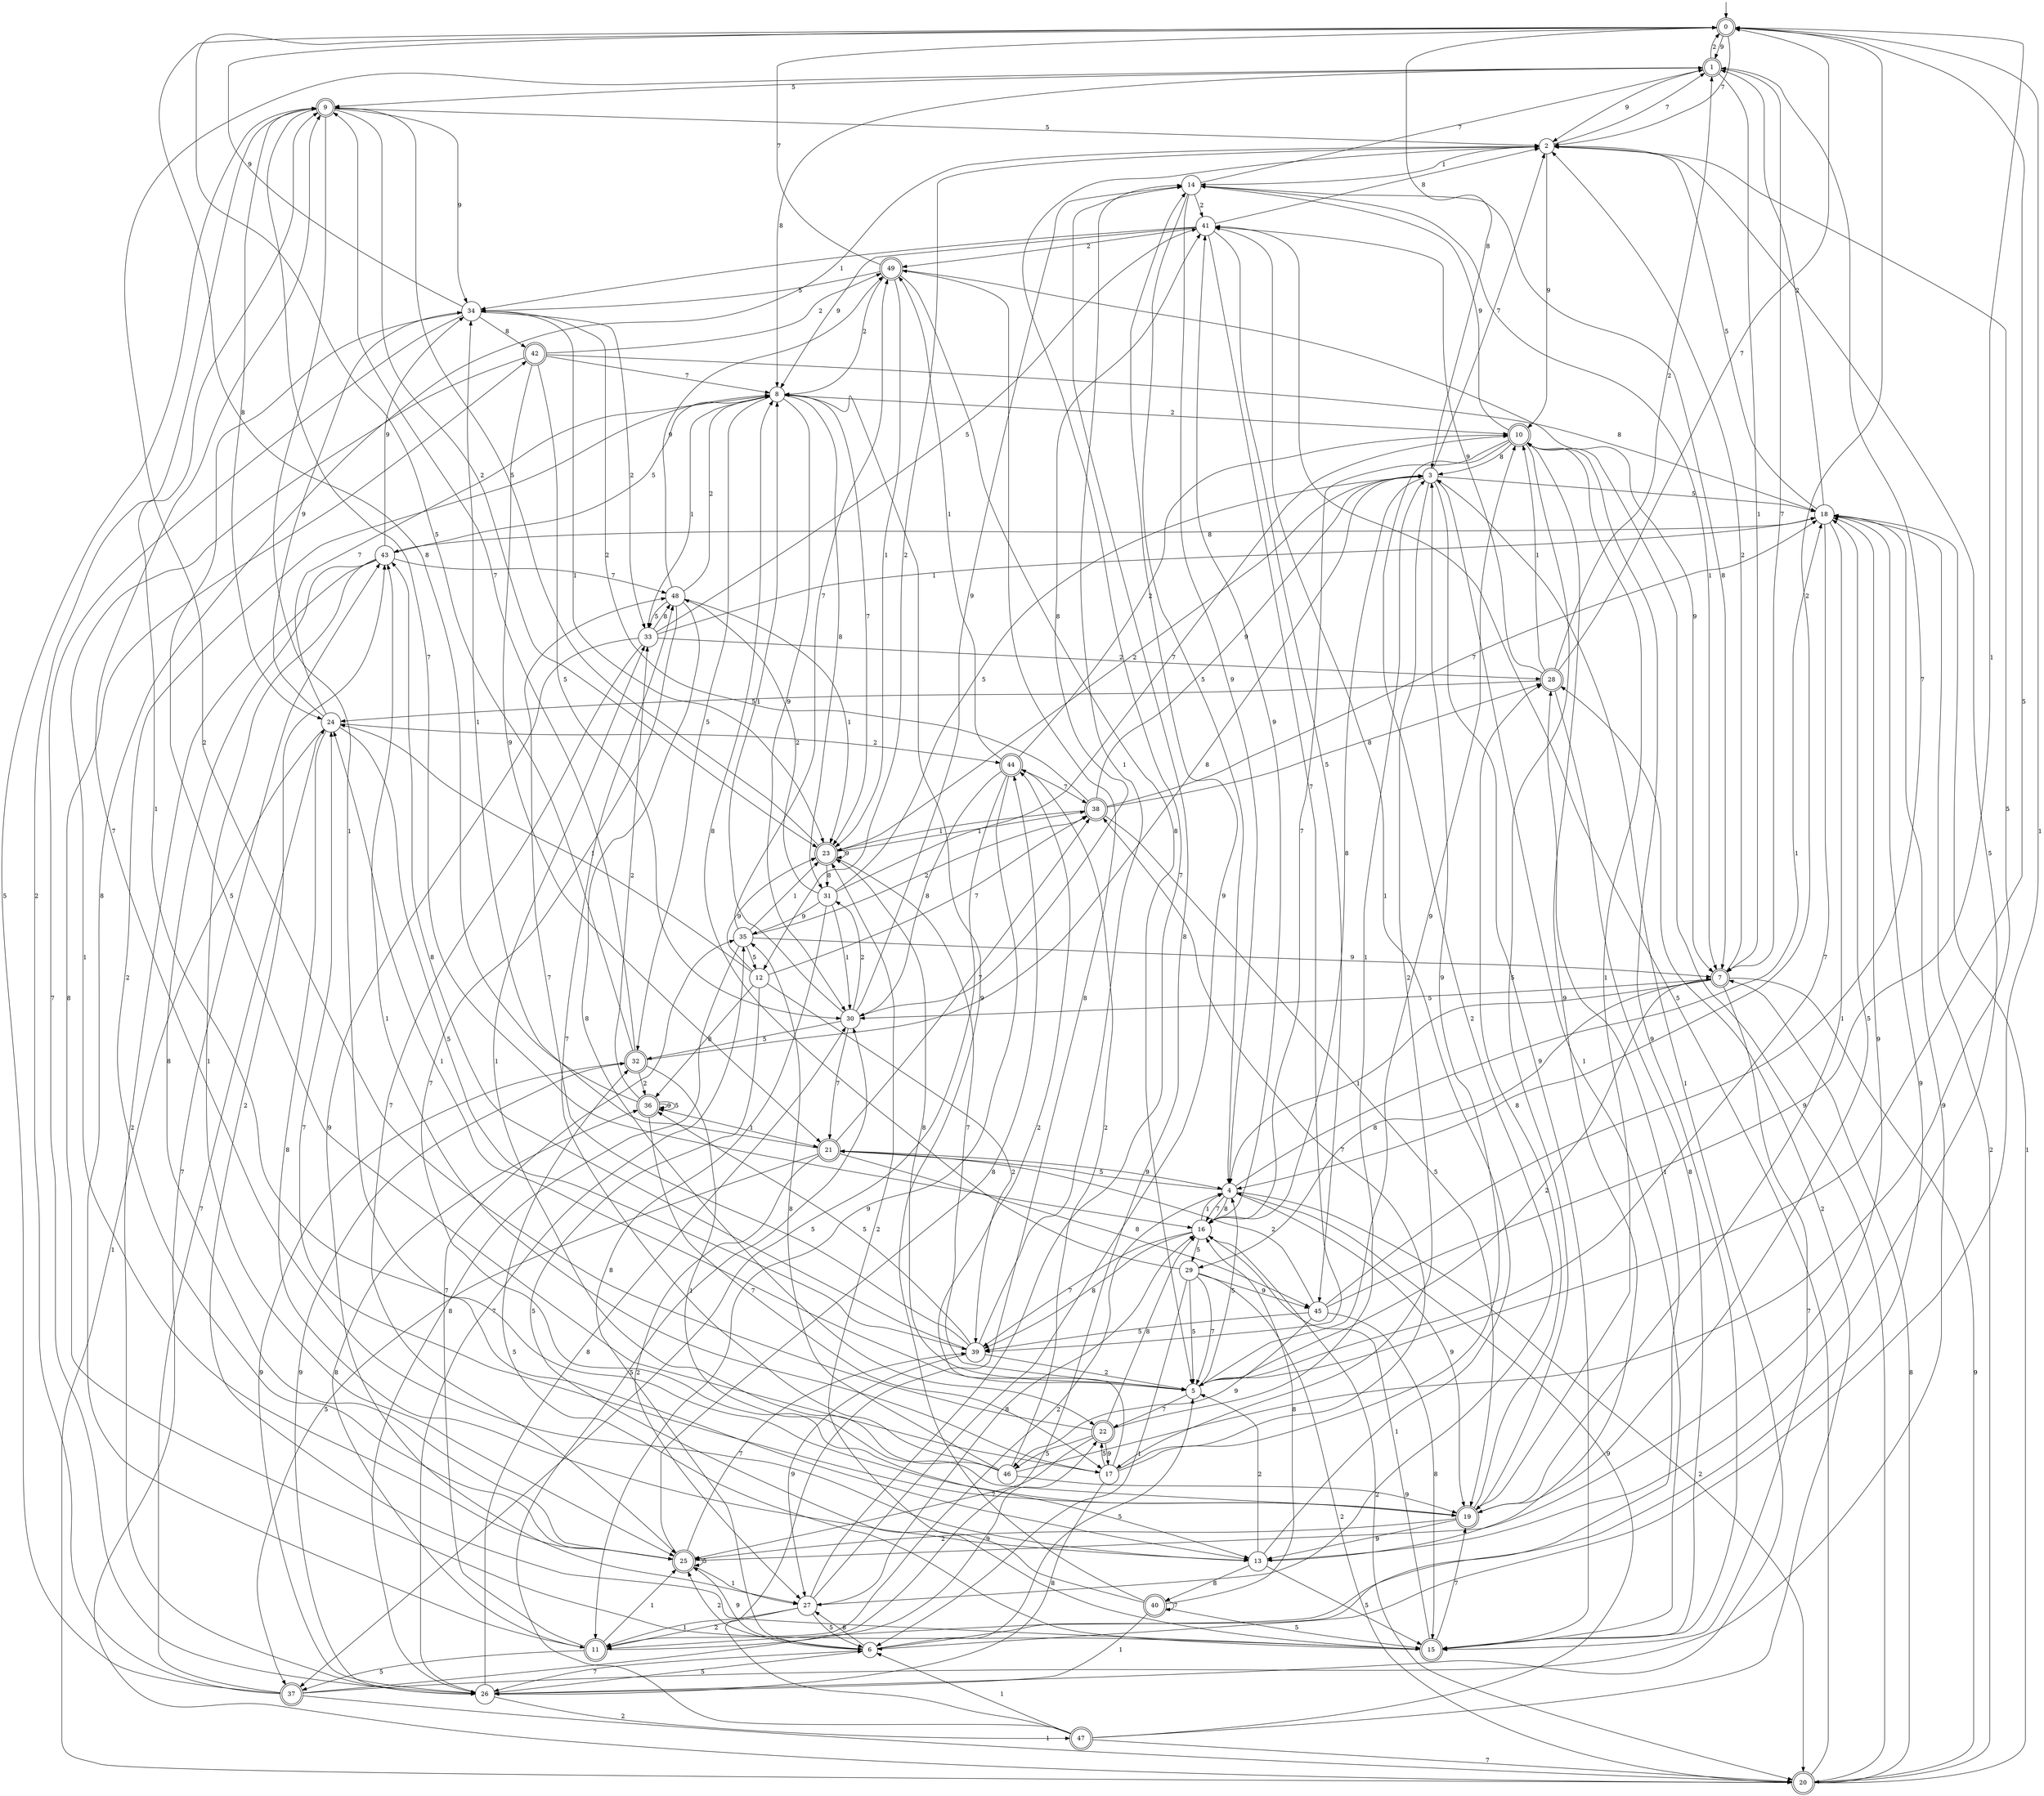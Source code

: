digraph g {

	s0 [shape="doublecircle" label="0"];
	s1 [shape="doublecircle" label="1"];
	s2 [shape="circle" label="2"];
	s3 [shape="circle" label="3"];
	s4 [shape="circle" label="4"];
	s5 [shape="circle" label="5"];
	s6 [shape="circle" label="6"];
	s7 [shape="doublecircle" label="7"];
	s8 [shape="circle" label="8"];
	s9 [shape="doublecircle" label="9"];
	s10 [shape="doublecircle" label="10"];
	s11 [shape="doublecircle" label="11"];
	s12 [shape="circle" label="12"];
	s13 [shape="circle" label="13"];
	s14 [shape="circle" label="14"];
	s15 [shape="doublecircle" label="15"];
	s16 [shape="circle" label="16"];
	s17 [shape="circle" label="17"];
	s18 [shape="circle" label="18"];
	s19 [shape="doublecircle" label="19"];
	s20 [shape="doublecircle" label="20"];
	s21 [shape="doublecircle" label="21"];
	s22 [shape="doublecircle" label="22"];
	s23 [shape="doublecircle" label="23"];
	s24 [shape="circle" label="24"];
	s25 [shape="doublecircle" label="25"];
	s26 [shape="circle" label="26"];
	s27 [shape="circle" label="27"];
	s28 [shape="doublecircle" label="28"];
	s29 [shape="circle" label="29"];
	s30 [shape="circle" label="30"];
	s31 [shape="circle" label="31"];
	s32 [shape="doublecircle" label="32"];
	s33 [shape="circle" label="33"];
	s34 [shape="circle" label="34"];
	s35 [shape="circle" label="35"];
	s36 [shape="doublecircle" label="36"];
	s37 [shape="doublecircle" label="37"];
	s38 [shape="doublecircle" label="38"];
	s39 [shape="circle" label="39"];
	s40 [shape="doublecircle" label="40"];
	s41 [shape="circle" label="41"];
	s42 [shape="doublecircle" label="42"];
	s43 [shape="circle" label="43"];
	s44 [shape="doublecircle" label="44"];
	s45 [shape="circle" label="45"];
	s46 [shape="circle" label="46"];
	s47 [shape="doublecircle" label="47"];
	s48 [shape="circle" label="48"];
	s49 [shape="doublecircle" label="49"];
	s0 -> s1 [label="9"];
	s0 -> s2 [label="7"];
	s0 -> s3 [label="8"];
	s0 -> s4 [label="2"];
	s0 -> s5 [label="5"];
	s0 -> s6 [label="1"];
	s1 -> s2 [label="9"];
	s1 -> s7 [label="7"];
	s1 -> s8 [label="8"];
	s1 -> s0 [label="2"];
	s1 -> s9 [label="5"];
	s1 -> s7 [label="1"];
	s2 -> s10 [label="9"];
	s2 -> s1 [label="7"];
	s2 -> s11 [label="8"];
	s2 -> s12 [label="2"];
	s2 -> s13 [label="5"];
	s2 -> s14 [label="1"];
	s3 -> s15 [label="9"];
	s3 -> s2 [label="7"];
	s3 -> s16 [label="8"];
	s3 -> s17 [label="2"];
	s3 -> s18 [label="5"];
	s3 -> s15 [label="1"];
	s4 -> s19 [label="9"];
	s4 -> s16 [label="7"];
	s4 -> s16 [label="8"];
	s4 -> s20 [label="2"];
	s4 -> s21 [label="5"];
	s4 -> s18 [label="1"];
	s5 -> s10 [label="9"];
	s5 -> s22 [label="7"];
	s5 -> s23 [label="8"];
	s5 -> s7 [label="2"];
	s5 -> s4 [label="5"];
	s5 -> s24 [label="1"];
	s6 -> s25 [label="9"];
	s6 -> s26 [label="7"];
	s6 -> s27 [label="8"];
	s6 -> s25 [label="2"];
	s6 -> s5 [label="5"];
	s6 -> s28 [label="1"];
	s7 -> s20 [label="9"];
	s7 -> s15 [label="7"];
	s7 -> s29 [label="8"];
	s7 -> s2 [label="2"];
	s7 -> s30 [label="5"];
	s7 -> s4 [label="1"];
	s8 -> s30 [label="9"];
	s8 -> s23 [label="7"];
	s8 -> s31 [label="8"];
	s8 -> s10 [label="2"];
	s8 -> s32 [label="5"];
	s8 -> s33 [label="1"];
	s9 -> s34 [label="9"];
	s9 -> s16 [label="7"];
	s9 -> s24 [label="8"];
	s9 -> s23 [label="2"];
	s9 -> s2 [label="5"];
	s9 -> s13 [label="1"];
	s10 -> s14 [label="9"];
	s10 -> s16 [label="7"];
	s10 -> s3 [label="8"];
	s10 -> s27 [label="2"];
	s10 -> s19 [label="5"];
	s10 -> s19 [label="1"];
	s11 -> s22 [label="9"];
	s11 -> s35 [label="7"];
	s11 -> s36 [label="8"];
	s11 -> s4 [label="2"];
	s11 -> s37 [label="5"];
	s11 -> s25 [label="1"];
	s12 -> s23 [label="9"];
	s12 -> s38 [label="7"];
	s12 -> s36 [label="8"];
	s12 -> s39 [label="2"];
	s12 -> s15 [label="5"];
	s12 -> s24 [label="1"];
	s13 -> s10 [label="9"];
	s13 -> s9 [label="7"];
	s13 -> s40 [label="8"];
	s13 -> s5 [label="2"];
	s13 -> s15 [label="5"];
	s13 -> s41 [label="1"];
	s14 -> s4 [label="9"];
	s14 -> s1 [label="7"];
	s14 -> s7 [label="8"];
	s14 -> s41 [label="2"];
	s14 -> s4 [label="5"];
	s14 -> s7 [label="1"];
	s15 -> s10 [label="9"];
	s15 -> s19 [label="7"];
	s15 -> s42 [label="8"];
	s15 -> s43 [label="2"];
	s15 -> s32 [label="5"];
	s15 -> s16 [label="1"];
	s16 -> s41 [label="9"];
	s16 -> s39 [label="7"];
	s16 -> s39 [label="8"];
	s16 -> s20 [label="2"];
	s16 -> s29 [label="5"];
	s16 -> s4 [label="1"];
	s17 -> s3 [label="9"];
	s17 -> s38 [label="7"];
	s17 -> s26 [label="8"];
	s17 -> s44 [label="2"];
	s17 -> s22 [label="5"];
	s17 -> s43 [label="1"];
	s18 -> s11 [label="9"];
	s18 -> s5 [label="7"];
	s18 -> s43 [label="8"];
	s18 -> s1 [label="2"];
	s18 -> s2 [label="5"];
	s18 -> s19 [label="1"];
	s19 -> s13 [label="9"];
	s19 -> s24 [label="7"];
	s19 -> s28 [label="8"];
	s19 -> s25 [label="2"];
	s19 -> s18 [label="5"];
	s19 -> s9 [label="1"];
	s20 -> s10 [label="9"];
	s20 -> s43 [label="7"];
	s20 -> s7 [label="8"];
	s20 -> s18 [label="2"];
	s20 -> s41 [label="5"];
	s20 -> s18 [label="1"];
	s21 -> s4 [label="9"];
	s21 -> s38 [label="7"];
	s21 -> s45 [label="8"];
	s21 -> s27 [label="2"];
	s21 -> s37 [label="5"];
	s21 -> s34 [label="1"];
	s22 -> s17 [label="9"];
	s22 -> s25 [label="7"];
	s22 -> s16 [label="8"];
	s22 -> s1 [label="2"];
	s22 -> s46 [label="5"];
	s22 -> s3 [label="1"];
	s23 -> s23 [label="9"];
	s23 -> s5 [label="7"];
	s23 -> s31 [label="8"];
	s23 -> s3 [label="2"];
	s23 -> s9 [label="5"];
	s23 -> s38 [label="1"];
	s24 -> s34 [label="9"];
	s24 -> s8 [label="7"];
	s24 -> s13 [label="8"];
	s24 -> s44 [label="2"];
	s24 -> s39 [label="5"];
	s24 -> s20 [label="1"];
	s25 -> s18 [label="9"];
	s25 -> s39 [label="7"];
	s25 -> s44 [label="8"];
	s25 -> s8 [label="2"];
	s25 -> s25 [label="5"];
	s25 -> s27 [label="1"];
	s26 -> s32 [label="9"];
	s26 -> s35 [label="7"];
	s26 -> s30 [label="8"];
	s26 -> s47 [label="2"];
	s26 -> s6 [label="5"];
	s26 -> s3 [label="1"];
	s27 -> s14 [label="9"];
	s27 -> s2 [label="7"];
	s27 -> s16 [label="8"];
	s27 -> s11 [label="2"];
	s27 -> s6 [label="5"];
	s27 -> s11 [label="1"];
	s28 -> s41 [label="9"];
	s28 -> s0 [label="7"];
	s28 -> s15 [label="8"];
	s28 -> s1 [label="2"];
	s28 -> s24 [label="5"];
	s28 -> s10 [label="1"];
	s29 -> s45 [label="9"];
	s29 -> s5 [label="7"];
	s29 -> s8 [label="8"];
	s29 -> s20 [label="2"];
	s29 -> s5 [label="5"];
	s29 -> s6 [label="1"];
	s30 -> s14 [label="9"];
	s30 -> s21 [label="7"];
	s30 -> s41 [label="8"];
	s30 -> s31 [label="2"];
	s30 -> s32 [label="5"];
	s30 -> s8 [label="1"];
	s31 -> s35 [label="9"];
	s31 -> s10 [label="7"];
	s31 -> s6 [label="8"];
	s31 -> s48 [label="2"];
	s31 -> s3 [label="5"];
	s31 -> s30 [label="1"];
	s32 -> s26 [label="9"];
	s32 -> s9 [label="7"];
	s32 -> s3 [label="8"];
	s32 -> s36 [label="2"];
	s32 -> s0 [label="5"];
	s32 -> s19 [label="1"];
	s33 -> s27 [label="9"];
	s33 -> s25 [label="7"];
	s33 -> s48 [label="8"];
	s33 -> s28 [label="2"];
	s33 -> s41 [label="5"];
	s33 -> s18 [label="1"];
	s34 -> s0 [label="9"];
	s34 -> s26 [label="7"];
	s34 -> s42 [label="8"];
	s34 -> s33 [label="2"];
	s34 -> s17 [label="5"];
	s34 -> s23 [label="1"];
	s35 -> s7 [label="9"];
	s35 -> s49 [label="7"];
	s35 -> s26 [label="8"];
	s35 -> s38 [label="2"];
	s35 -> s12 [label="5"];
	s35 -> s23 [label="1"];
	s36 -> s36 [label="9"];
	s36 -> s17 [label="7"];
	s36 -> s0 [label="8"];
	s36 -> s33 [label="2"];
	s36 -> s36 [label="5"];
	s36 -> s21 [label="1"];
	s37 -> s18 [label="9"];
	s37 -> s24 [label="7"];
	s37 -> s14 [label="8"];
	s37 -> s9 [label="2"];
	s37 -> s9 [label="5"];
	s37 -> s20 [label="1"];
	s38 -> s3 [label="9"];
	s38 -> s18 [label="7"];
	s38 -> s28 [label="8"];
	s38 -> s34 [label="2"];
	s38 -> s19 [label="5"];
	s38 -> s23 [label="1"];
	s39 -> s27 [label="9"];
	s39 -> s48 [label="7"];
	s39 -> s43 [label="8"];
	s39 -> s5 [label="2"];
	s39 -> s36 [label="5"];
	s39 -> s14 [label="1"];
	s40 -> s8 [label="9"];
	s40 -> s40 [label="7"];
	s40 -> s16 [label="8"];
	s40 -> s23 [label="2"];
	s40 -> s15 [label="5"];
	s40 -> s26 [label="1"];
	s41 -> s8 [label="9"];
	s41 -> s39 [label="7"];
	s41 -> s2 [label="8"];
	s41 -> s49 [label="2"];
	s41 -> s45 [label="5"];
	s41 -> s34 [label="1"];
	s42 -> s21 [label="9"];
	s42 -> s8 [label="7"];
	s42 -> s18 [label="8"];
	s42 -> s49 [label="2"];
	s42 -> s30 [label="5"];
	s42 -> s25 [label="1"];
	s43 -> s34 [label="9"];
	s43 -> s48 [label="7"];
	s43 -> s25 [label="8"];
	s43 -> s26 [label="2"];
	s43 -> s8 [label="5"];
	s43 -> s25 [label="1"];
	s44 -> s11 [label="9"];
	s44 -> s38 [label="7"];
	s44 -> s30 [label="8"];
	s44 -> s10 [label="2"];
	s44 -> s37 [label="5"];
	s44 -> s49 [label="1"];
	s45 -> s46 [label="9"];
	s45 -> s1 [label="7"];
	s45 -> s15 [label="8"];
	s45 -> s21 [label="2"];
	s45 -> s39 [label="5"];
	s45 -> s0 [label="1"];
	s46 -> s19 [label="9"];
	s46 -> s48 [label="7"];
	s46 -> s35 [label="8"];
	s46 -> s44 [label="2"];
	s46 -> s2 [label="5"];
	s46 -> s33 [label="1"];
	s47 -> s4 [label="9"];
	s47 -> s20 [label="7"];
	s47 -> s49 [label="8"];
	s47 -> s28 [label="2"];
	s47 -> s30 [label="5"];
	s47 -> s6 [label="1"];
	s48 -> s49 [label="9"];
	s48 -> s13 [label="7"];
	s48 -> s22 [label="8"];
	s48 -> s8 [label="2"];
	s48 -> s33 [label="5"];
	s48 -> s23 [label="1"];
	s49 -> s7 [label="9"];
	s49 -> s0 [label="7"];
	s49 -> s5 [label="8"];
	s49 -> s8 [label="2"];
	s49 -> s34 [label="5"];
	s49 -> s23 [label="1"];

__start0 [label="" shape="none" width="0" height="0"];
__start0 -> s0;

}
